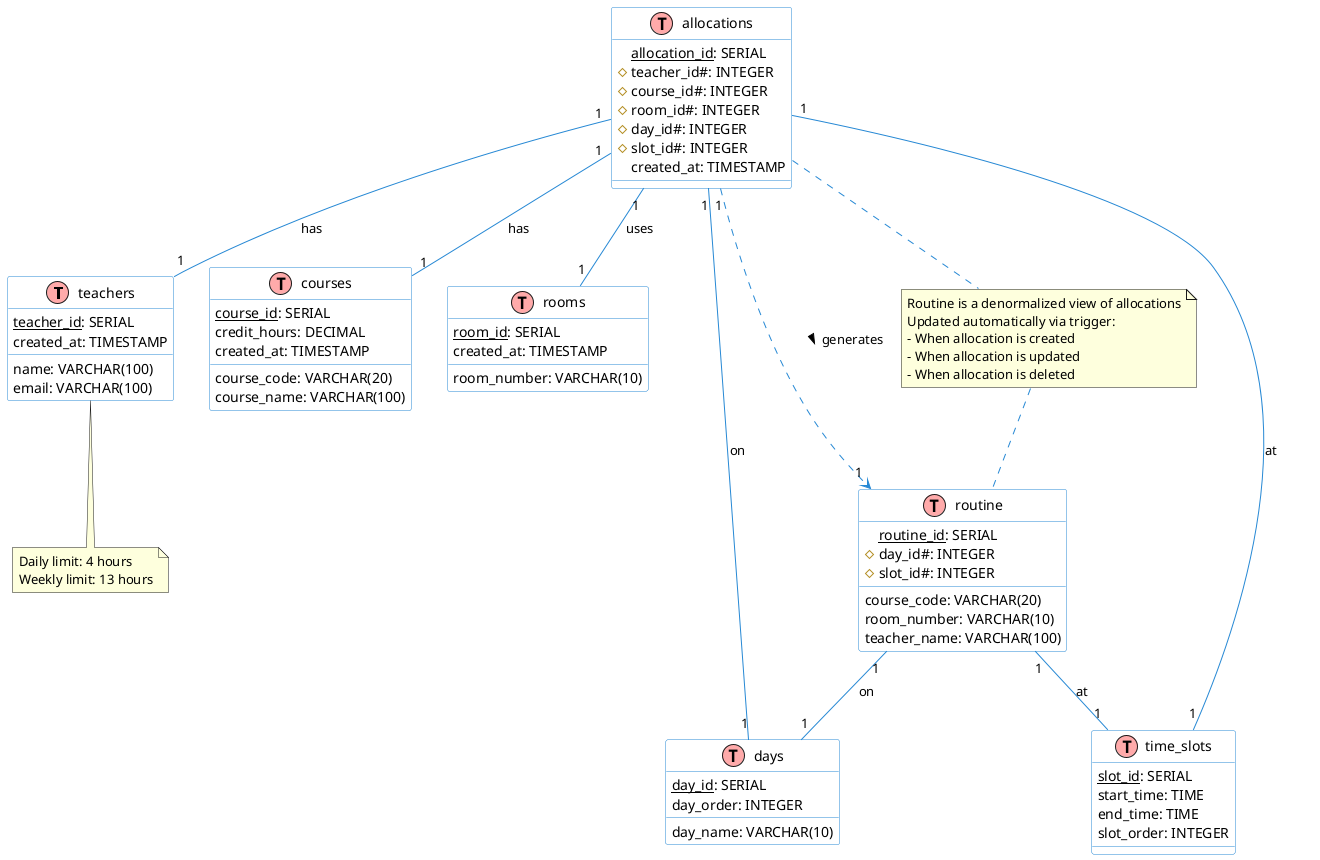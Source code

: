 @startuml University Routine Management System ERD

!define table(x) class x << (T,#FFAAAA) >>
!define primary_key(x) <u>x</u>
!define foreign_key(x) #x#

skinparam class {
    BackgroundColor White
    ArrowColor #2688d4
    BorderColor #2688d4
}

table(teachers) {
    primary_key(teacher_id): SERIAL
    name: VARCHAR(100)
    email: VARCHAR(100)
    created_at: TIMESTAMP
}

table(courses) {
    primary_key(course_id): SERIAL
    course_code: VARCHAR(20)
    course_name: VARCHAR(100)
    credit_hours: DECIMAL
    created_at: TIMESTAMP
}

table(rooms) {
    primary_key(room_id): SERIAL
    room_number: VARCHAR(10)
    created_at: TIMESTAMP
}

table(days) {
    primary_key(day_id): SERIAL
    day_name: VARCHAR(10)
    day_order: INTEGER
}

table(time_slots) {
    primary_key(slot_id): SERIAL
    start_time: TIME
    end_time: TIME
    slot_order: INTEGER
}

table(allocations) {
    primary_key(allocation_id): SERIAL
    foreign_key(teacher_id): INTEGER
    foreign_key(course_id): INTEGER
    foreign_key(room_id): INTEGER
    foreign_key(day_id): INTEGER
    foreign_key(slot_id): INTEGER
    created_at: TIMESTAMP
}

table(routine) {
    primary_key(routine_id): SERIAL
    foreign_key(day_id): INTEGER
    foreign_key(slot_id): INTEGER
    course_code: VARCHAR(20)
    room_number: VARCHAR(10)
    teacher_name: VARCHAR(100)
}

' Relationships
allocations "1" -- "1" teachers : has
allocations "1" -- "1" courses : has
allocations "1" -- "1" rooms : uses
allocations "1" -- "1" days : on
allocations "1" -- "1" time_slots : at

' Direct relationship between allocations and routine
allocations "1" ..> "1" routine : generates >

routine "1" -- "1" days : on
routine "1" -- "1" time_slots : at

note "Routine is a denormalized view of allocations\nUpdated automatically via trigger:\n- When allocation is created\n- When allocation is updated\n- When allocation is deleted" as N1
allocations .. N1
N1 .. routine

note "Daily limit: 4 hours\nWeekly limit: 13 hours" as N2
teachers .. N2

@enduml
